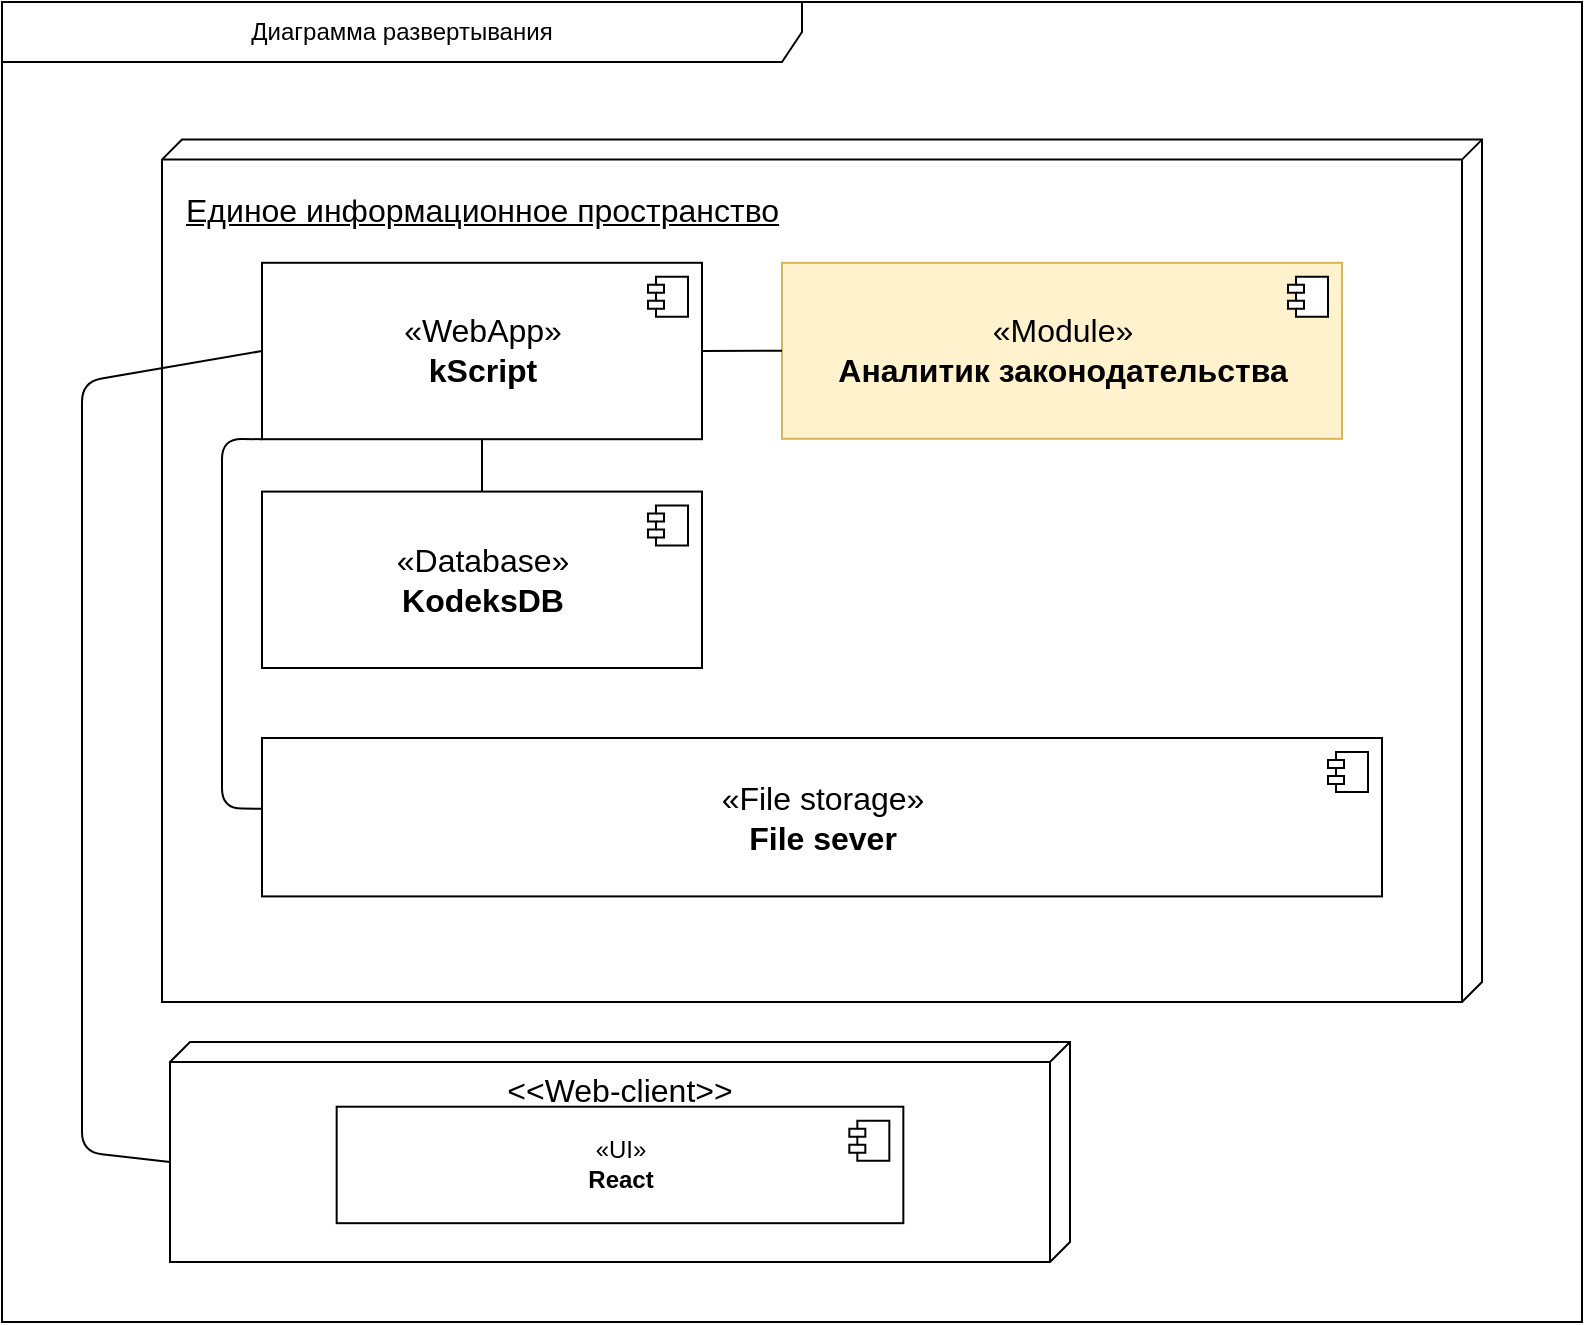 <mxfile version="14.1.8" type="device"><diagram name="Page-1" id="e7e014a7-5840-1c2e-5031-d8a46d1fe8dd"><mxGraphModel dx="1810" dy="1343" grid="1" gridSize="10" guides="1" tooltips="1" connect="1" arrows="1" fold="1" page="1" pageScale="1" pageWidth="1169" pageHeight="826" background="none" math="0" shadow="0"><root><mxCell id="0"/><mxCell id="1" parent="0"/><mxCell id="31887JfQ04T_51z_vyh9-67" value="Диаграмма развертывания" style="shape=umlFrame;whiteSpace=wrap;html=1;width=400;height=30;" parent="1" vertex="1"><mxGeometry x="50" y="230" width="790" height="660" as="geometry"/></mxCell><mxCell id="Ja1YPHmaNhb-Zqx3PZYz-25" value="" style="group;fillColor=#ffffff;" parent="1" vertex="1" connectable="0"><mxGeometry x="110" y="290" width="680" height="440" as="geometry"/></mxCell><mxCell id="Ja1YPHmaNhb-Zqx3PZYz-32" value="" style="group" parent="Ja1YPHmaNhb-Zqx3PZYz-25" vertex="1" connectable="0"><mxGeometry x="20.0" y="8.8" width="660" height="431.2" as="geometry"/></mxCell><mxCell id="Ja1YPHmaNhb-Zqx3PZYz-26" value="&lt;span&gt;&lt;br&gt;&lt;br&gt;&lt;br&gt;&lt;/span&gt;" style="verticalAlign=top;align=center;spacingTop=35;spacingLeft=2;spacingRight=12;shape=cube;size=10;direction=south;fontStyle=4;html=1;labelBackgroundColor=none;fillColor=none;fontSize=16;fontColor=none;" parent="Ja1YPHmaNhb-Zqx3PZYz-32" vertex="1"><mxGeometry width="660" height="431.2" as="geometry"/></mxCell><mxCell id="Ja1YPHmaNhb-Zqx3PZYz-27" value="&lt;u&gt;Единое информационное пространство&lt;/u&gt;" style="text;whiteSpace=wrap;html=1;fontSize=16;fontColor=none;align=left;" parent="Ja1YPHmaNhb-Zqx3PZYz-32" vertex="1"><mxGeometry x="10.0" y="19.6" width="630.0" height="35.26" as="geometry"/></mxCell><mxCell id="Ja1YPHmaNhb-Zqx3PZYz-37" value="&lt;font style=&quot;font-size: 16px&quot;&gt;«WebApp»&lt;br&gt;&lt;b&gt;kScript&lt;/b&gt;&lt;/font&gt;" style="html=1;dropTarget=0;align=center;" parent="Ja1YPHmaNhb-Zqx3PZYz-32" vertex="1"><mxGeometry x="50.0" y="61.598" width="220.0" height="88.2" as="geometry"/></mxCell><mxCell id="Ja1YPHmaNhb-Zqx3PZYz-38" value="" style="shape=module;jettyWidth=8;jettyHeight=4;" parent="Ja1YPHmaNhb-Zqx3PZYz-37" vertex="1"><mxGeometry x="1" width="20" height="20" relative="1" as="geometry"><mxPoint x="-27" y="7" as="offset"/></mxGeometry></mxCell><mxCell id="Ja1YPHmaNhb-Zqx3PZYz-33" value="&lt;font style=&quot;font-size: 16px&quot;&gt;«Database»&lt;br&gt;&lt;b&gt;KodeksDB&lt;/b&gt;&lt;/font&gt;" style="html=1;dropTarget=0;align=center;" parent="Ja1YPHmaNhb-Zqx3PZYz-32" vertex="1"><mxGeometry x="50.0" y="175.997" width="220.0" height="88.2" as="geometry"/></mxCell><mxCell id="Ja1YPHmaNhb-Zqx3PZYz-34" value="" style="shape=module;jettyWidth=8;jettyHeight=4;" parent="Ja1YPHmaNhb-Zqx3PZYz-33" vertex="1"><mxGeometry x="1" width="20" height="20" relative="1" as="geometry"><mxPoint x="-27" y="7" as="offset"/></mxGeometry></mxCell><mxCell id="Ja1YPHmaNhb-Zqx3PZYz-41" value="&lt;font style=&quot;font-size: 16px&quot;&gt;«File storage»&lt;br&gt;&lt;b&gt;File sever&lt;/b&gt;&lt;/font&gt;" style="html=1;dropTarget=0;align=center;" parent="Ja1YPHmaNhb-Zqx3PZYz-32" vertex="1"><mxGeometry x="50.0" y="299.2" width="560.0" height="79.2" as="geometry"/></mxCell><mxCell id="Ja1YPHmaNhb-Zqx3PZYz-42" value="" style="shape=module;jettyWidth=8;jettyHeight=4;" parent="Ja1YPHmaNhb-Zqx3PZYz-41" vertex="1"><mxGeometry x="1" width="20" height="20" relative="1" as="geometry"><mxPoint x="-27" y="7" as="offset"/></mxGeometry></mxCell><mxCell id="Ja1YPHmaNhb-Zqx3PZYz-44" value="" style="endArrow=none;html=1;entryX=0.5;entryY=1;entryDx=0;entryDy=0;exitX=0.5;exitY=0;exitDx=0;exitDy=0;" parent="Ja1YPHmaNhb-Zqx3PZYz-32" source="Ja1YPHmaNhb-Zqx3PZYz-33" target="Ja1YPHmaNhb-Zqx3PZYz-37" edge="1"><mxGeometry width="50" height="50" relative="1" as="geometry"><mxPoint x="540.0" y="255.2" as="sourcePoint"/><mxPoint x="590.0" y="211.2" as="targetPoint"/></mxGeometry></mxCell><mxCell id="Ja1YPHmaNhb-Zqx3PZYz-45" value="" style="endArrow=none;html=1;entryX=0;entryY=1;entryDx=0;entryDy=0;exitX=0.776;exitY=0.924;exitDx=0;exitDy=0;exitPerimeter=0;" parent="Ja1YPHmaNhb-Zqx3PZYz-32" source="Ja1YPHmaNhb-Zqx3PZYz-26" target="Ja1YPHmaNhb-Zqx3PZYz-37" edge="1"><mxGeometry width="50" height="50" relative="1" as="geometry"><mxPoint x="330.0" y="264" as="sourcePoint"/><mxPoint x="590.0" y="211.2" as="targetPoint"/><Array as="points"><mxPoint x="30.0" y="334.4"/><mxPoint x="30.0" y="237.6"/><mxPoint x="30.0" y="149.6"/></Array></mxGeometry></mxCell><mxCell id="Ja1YPHmaNhb-Zqx3PZYz-39" value="&lt;font style=&quot;font-size: 16px&quot;&gt;«Module»&lt;br&gt;&lt;b&gt;Аналитик законодательства&lt;/b&gt;&lt;/font&gt;" style="html=1;dropTarget=0;align=center;fillColor=#fff2cc;strokeColor=#d6b656;" parent="Ja1YPHmaNhb-Zqx3PZYz-32" vertex="1"><mxGeometry x="310.0" y="61.6" width="280.0" height="88" as="geometry"/></mxCell><mxCell id="Ja1YPHmaNhb-Zqx3PZYz-40" value="" style="shape=module;jettyWidth=8;jettyHeight=4;" parent="Ja1YPHmaNhb-Zqx3PZYz-39" vertex="1"><mxGeometry x="1" width="20" height="20" relative="1" as="geometry"><mxPoint x="-27" y="7" as="offset"/></mxGeometry></mxCell><mxCell id="Ja1YPHmaNhb-Zqx3PZYz-46" value="" style="endArrow=none;html=1;entryX=0;entryY=0.5;entryDx=0;entryDy=0;exitX=1;exitY=0.5;exitDx=0;exitDy=0;" parent="Ja1YPHmaNhb-Zqx3PZYz-32" source="Ja1YPHmaNhb-Zqx3PZYz-37" target="Ja1YPHmaNhb-Zqx3PZYz-39" edge="1"><mxGeometry width="50" height="50" relative="1" as="geometry"><mxPoint x="540.0" y="255.2" as="sourcePoint"/><mxPoint x="590.0" y="211.2" as="targetPoint"/></mxGeometry></mxCell><mxCell id="Ja1YPHmaNhb-Zqx3PZYz-47" value="" style="group;fillColor=#ffffff;" parent="1" vertex="1" connectable="0"><mxGeometry x="134" y="750" width="450" height="110" as="geometry"/></mxCell><mxCell id="Ja1YPHmaNhb-Zqx3PZYz-48" value="" style="verticalAlign=top;align=center;spacingTop=35;spacingLeft=2;spacingRight=12;shape=cube;size=10;direction=south;fontStyle=4;html=1;labelBackgroundColor=none;fillColor=none;fontSize=16;fontColor=none;" parent="Ja1YPHmaNhb-Zqx3PZYz-47" vertex="1"><mxGeometry width="450.0" height="110" as="geometry"/></mxCell><mxCell id="Ja1YPHmaNhb-Zqx3PZYz-49" value="&lt;span&gt;&amp;lt;&amp;lt;Web-client&amp;gt;&amp;gt;&lt;/span&gt;" style="text;whiteSpace=wrap;html=1;fontSize=16;fontColor=none;align=center;" parent="Ja1YPHmaNhb-Zqx3PZYz-47" vertex="1"><mxGeometry x="23.077" y="8.148" width="403.846" height="12.222" as="geometry"/></mxCell><mxCell id="Ja1YPHmaNhb-Zqx3PZYz-56" value="«UI»&lt;br&gt;&lt;b&gt;React&lt;/b&gt;" style="html=1;dropTarget=0;align=center;" parent="Ja1YPHmaNhb-Zqx3PZYz-47" vertex="1"><mxGeometry x="83.333" y="32.353" width="283.333" height="58.235" as="geometry"/></mxCell><mxCell id="Ja1YPHmaNhb-Zqx3PZYz-57" value="" style="shape=module;jettyWidth=8;jettyHeight=4;" parent="Ja1YPHmaNhb-Zqx3PZYz-56" vertex="1"><mxGeometry x="1" width="20" height="20" relative="1" as="geometry"><mxPoint x="-27" y="7" as="offset"/></mxGeometry></mxCell><mxCell id="Ja1YPHmaNhb-Zqx3PZYz-58" value="" style="endArrow=none;html=1;entryX=0;entryY=0.5;entryDx=0;entryDy=0;exitX=0;exitY=0;exitDx=60;exitDy=450.0;exitPerimeter=0;" parent="1" source="Ja1YPHmaNhb-Zqx3PZYz-48" target="Ja1YPHmaNhb-Zqx3PZYz-37" edge="1"><mxGeometry width="50" height="50" relative="1" as="geometry"><mxPoint x="-210" y="850" as="sourcePoint"/><mxPoint x="450" y="360" as="targetPoint"/><Array as="points"><mxPoint x="90" y="805"/><mxPoint x="90" y="420"/></Array></mxGeometry></mxCell></root></mxGraphModel></diagram></mxfile>